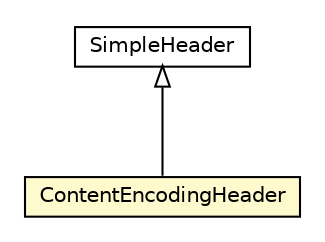 #!/usr/local/bin/dot
#
# Class diagram 
# Generated by UMLGraph version R5_6-24-gf6e263 (http://www.umlgraph.org/)
#

digraph G {
	edge [fontname="Helvetica",fontsize=10,labelfontname="Helvetica",labelfontsize=10];
	node [fontname="Helvetica",fontsize=10,shape=plaintext];
	nodesep=0.25;
	ranksep=0.5;
	// io.reinert.requestor.core.header.ContentEncodingHeader
	c18243 [label=<<table title="io.reinert.requestor.core.header.ContentEncodingHeader" border="0" cellborder="1" cellspacing="0" cellpadding="2" port="p" bgcolor="lemonChiffon" href="./ContentEncodingHeader.html">
		<tr><td><table border="0" cellspacing="0" cellpadding="1">
<tr><td align="center" balign="center"> ContentEncodingHeader </td></tr>
		</table></td></tr>
		</table>>, URL="./ContentEncodingHeader.html", fontname="Helvetica", fontcolor="black", fontsize=10.0];
	// io.reinert.requestor.core.header.SimpleHeader
	c18244 [label=<<table title="io.reinert.requestor.core.header.SimpleHeader" border="0" cellborder="1" cellspacing="0" cellpadding="2" port="p" href="./SimpleHeader.html">
		<tr><td><table border="0" cellspacing="0" cellpadding="1">
<tr><td align="center" balign="center"> SimpleHeader </td></tr>
		</table></td></tr>
		</table>>, URL="./SimpleHeader.html", fontname="Helvetica", fontcolor="black", fontsize=10.0];
	//io.reinert.requestor.core.header.ContentEncodingHeader extends io.reinert.requestor.core.header.SimpleHeader
	c18244:p -> c18243:p [dir=back,arrowtail=empty];
}

